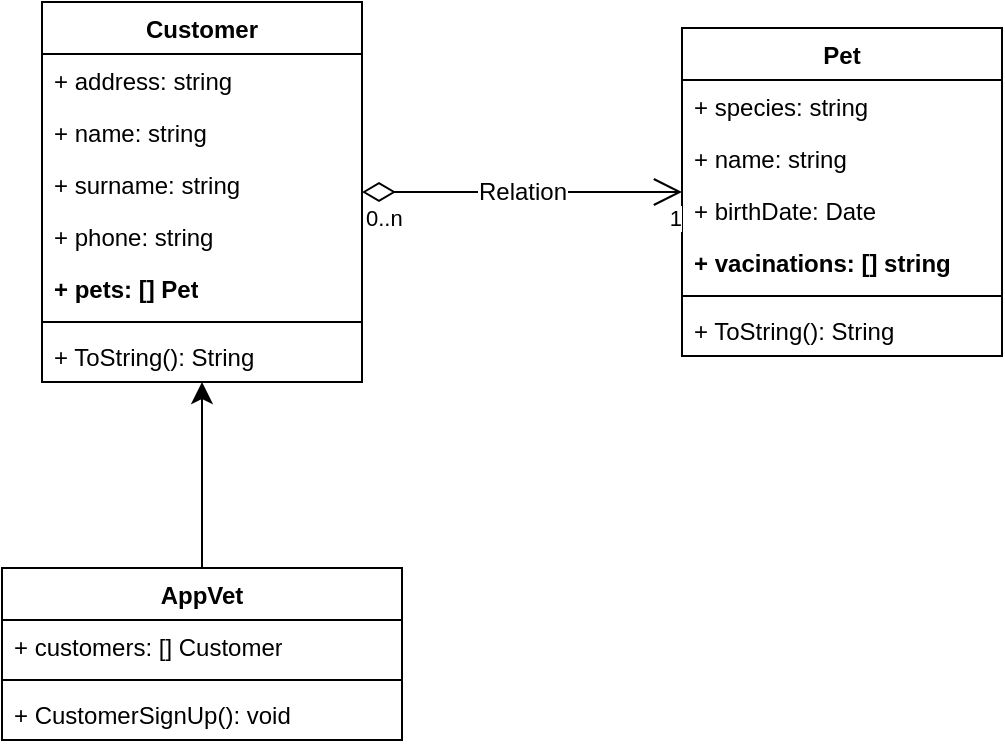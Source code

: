 <mxfile version="24.2.2" type="device">
  <diagram name="Página-1" id="PVMr7gct1EBBjVA4wugc">
    <mxGraphModel dx="1293" dy="949" grid="1" gridSize="10" guides="1" tooltips="1" connect="1" arrows="1" fold="1" page="0" pageScale="1" pageWidth="827" pageHeight="1169" math="0" shadow="0">
      <root>
        <mxCell id="0" />
        <mxCell id="1" parent="0" />
        <mxCell id="H-yORNfkl_YR_RMEqHPc-1" value="Customer" style="swimlane;fontStyle=1;align=center;verticalAlign=top;childLayout=stackLayout;horizontal=1;startSize=26;horizontalStack=0;resizeParent=1;resizeParentMax=0;resizeLast=0;collapsible=1;marginBottom=0;whiteSpace=wrap;html=1;fontSize=12;" vertex="1" parent="1">
          <mxGeometry x="-220" y="-43" width="160" height="190" as="geometry" />
        </mxCell>
        <mxCell id="H-yORNfkl_YR_RMEqHPc-2" value="+ address: string" style="text;strokeColor=none;fillColor=none;align=left;verticalAlign=top;spacingLeft=4;spacingRight=4;overflow=hidden;rotatable=0;points=[[0,0.5],[1,0.5]];portConstraint=eastwest;whiteSpace=wrap;html=1;" vertex="1" parent="H-yORNfkl_YR_RMEqHPc-1">
          <mxGeometry y="26" width="160" height="26" as="geometry" />
        </mxCell>
        <mxCell id="H-yORNfkl_YR_RMEqHPc-11" value="+ name: string" style="text;strokeColor=none;fillColor=none;align=left;verticalAlign=top;spacingLeft=4;spacingRight=4;overflow=hidden;rotatable=0;points=[[0,0.5],[1,0.5]];portConstraint=eastwest;whiteSpace=wrap;html=1;" vertex="1" parent="H-yORNfkl_YR_RMEqHPc-1">
          <mxGeometry y="52" width="160" height="26" as="geometry" />
        </mxCell>
        <mxCell id="H-yORNfkl_YR_RMEqHPc-10" value="+ surname: string" style="text;strokeColor=none;fillColor=none;align=left;verticalAlign=top;spacingLeft=4;spacingRight=4;overflow=hidden;rotatable=0;points=[[0,0.5],[1,0.5]];portConstraint=eastwest;whiteSpace=wrap;html=1;" vertex="1" parent="H-yORNfkl_YR_RMEqHPc-1">
          <mxGeometry y="78" width="160" height="26" as="geometry" />
        </mxCell>
        <mxCell id="H-yORNfkl_YR_RMEqHPc-26" value="+ phone: string" style="text;strokeColor=none;fillColor=none;align=left;verticalAlign=top;spacingLeft=4;spacingRight=4;overflow=hidden;rotatable=0;points=[[0,0.5],[1,0.5]];portConstraint=eastwest;whiteSpace=wrap;html=1;" vertex="1" parent="H-yORNfkl_YR_RMEqHPc-1">
          <mxGeometry y="104" width="160" height="26" as="geometry" />
        </mxCell>
        <mxCell id="H-yORNfkl_YR_RMEqHPc-9" value="+ pets: [] Pet" style="text;strokeColor=none;fillColor=none;align=left;verticalAlign=top;spacingLeft=4;spacingRight=4;overflow=hidden;rotatable=0;points=[[0,0.5],[1,0.5]];portConstraint=eastwest;whiteSpace=wrap;html=1;fontStyle=1" vertex="1" parent="H-yORNfkl_YR_RMEqHPc-1">
          <mxGeometry y="130" width="160" height="26" as="geometry" />
        </mxCell>
        <mxCell id="H-yORNfkl_YR_RMEqHPc-3" value="" style="line;strokeWidth=1;fillColor=none;align=left;verticalAlign=middle;spacingTop=-1;spacingLeft=3;spacingRight=3;rotatable=0;labelPosition=right;points=[];portConstraint=eastwest;strokeColor=inherit;" vertex="1" parent="H-yORNfkl_YR_RMEqHPc-1">
          <mxGeometry y="156" width="160" height="8" as="geometry" />
        </mxCell>
        <mxCell id="H-yORNfkl_YR_RMEqHPc-27" value="+ ToString(): String" style="text;strokeColor=none;fillColor=none;align=left;verticalAlign=top;spacingLeft=4;spacingRight=4;overflow=hidden;rotatable=0;points=[[0,0.5],[1,0.5]];portConstraint=eastwest;whiteSpace=wrap;html=1;" vertex="1" parent="H-yORNfkl_YR_RMEqHPc-1">
          <mxGeometry y="164" width="160" height="26" as="geometry" />
        </mxCell>
        <mxCell id="H-yORNfkl_YR_RMEqHPc-5" value="Pet" style="swimlane;fontStyle=1;align=center;verticalAlign=top;childLayout=stackLayout;horizontal=1;startSize=26;horizontalStack=0;resizeParent=1;resizeParentMax=0;resizeLast=0;collapsible=1;marginBottom=0;whiteSpace=wrap;html=1;fontSize=12;" vertex="1" parent="1">
          <mxGeometry x="100" y="-30" width="160" height="164" as="geometry" />
        </mxCell>
        <mxCell id="H-yORNfkl_YR_RMEqHPc-6" value="+ species: string" style="text;strokeColor=none;fillColor=none;align=left;verticalAlign=top;spacingLeft=4;spacingRight=4;overflow=hidden;rotatable=0;points=[[0,0.5],[1,0.5]];portConstraint=eastwest;whiteSpace=wrap;html=1;" vertex="1" parent="H-yORNfkl_YR_RMEqHPc-5">
          <mxGeometry y="26" width="160" height="26" as="geometry" />
        </mxCell>
        <mxCell id="H-yORNfkl_YR_RMEqHPc-13" value="+ name: string" style="text;strokeColor=none;fillColor=none;align=left;verticalAlign=top;spacingLeft=4;spacingRight=4;overflow=hidden;rotatable=0;points=[[0,0.5],[1,0.5]];portConstraint=eastwest;whiteSpace=wrap;html=1;" vertex="1" parent="H-yORNfkl_YR_RMEqHPc-5">
          <mxGeometry y="52" width="160" height="26" as="geometry" />
        </mxCell>
        <mxCell id="H-yORNfkl_YR_RMEqHPc-12" value="+ birthDate: Date" style="text;strokeColor=none;fillColor=none;align=left;verticalAlign=top;spacingLeft=4;spacingRight=4;overflow=hidden;rotatable=0;points=[[0,0.5],[1,0.5]];portConstraint=eastwest;whiteSpace=wrap;html=1;" vertex="1" parent="H-yORNfkl_YR_RMEqHPc-5">
          <mxGeometry y="78" width="160" height="26" as="geometry" />
        </mxCell>
        <mxCell id="H-yORNfkl_YR_RMEqHPc-14" value="+ vacinations: [] string" style="text;strokeColor=none;fillColor=none;align=left;verticalAlign=top;spacingLeft=4;spacingRight=4;overflow=hidden;rotatable=0;points=[[0,0.5],[1,0.5]];portConstraint=eastwest;whiteSpace=wrap;html=1;fontStyle=1" vertex="1" parent="H-yORNfkl_YR_RMEqHPc-5">
          <mxGeometry y="104" width="160" height="26" as="geometry" />
        </mxCell>
        <mxCell id="H-yORNfkl_YR_RMEqHPc-7" value="" style="line;strokeWidth=1;fillColor=none;align=left;verticalAlign=middle;spacingTop=-1;spacingLeft=3;spacingRight=3;rotatable=0;labelPosition=right;points=[];portConstraint=eastwest;strokeColor=inherit;" vertex="1" parent="H-yORNfkl_YR_RMEqHPc-5">
          <mxGeometry y="130" width="160" height="8" as="geometry" />
        </mxCell>
        <mxCell id="H-yORNfkl_YR_RMEqHPc-8" value="+ ToString(): String" style="text;strokeColor=none;fillColor=none;align=left;verticalAlign=top;spacingLeft=4;spacingRight=4;overflow=hidden;rotatable=0;points=[[0,0.5],[1,0.5]];portConstraint=eastwest;whiteSpace=wrap;html=1;" vertex="1" parent="H-yORNfkl_YR_RMEqHPc-5">
          <mxGeometry y="138" width="160" height="26" as="geometry" />
        </mxCell>
        <mxCell id="H-yORNfkl_YR_RMEqHPc-20" value="Relation" style="endArrow=open;html=1;endSize=12;startArrow=diamondThin;startSize=14;startFill=0;edgeStyle=orthogonalEdgeStyle;rounded=0;fontSize=12;curved=1;" edge="1" parent="1" source="H-yORNfkl_YR_RMEqHPc-1" target="H-yORNfkl_YR_RMEqHPc-5">
          <mxGeometry relative="1" as="geometry">
            <mxPoint x="-60" y="140" as="sourcePoint" />
            <mxPoint x="100" y="140" as="targetPoint" />
          </mxGeometry>
        </mxCell>
        <mxCell id="H-yORNfkl_YR_RMEqHPc-21" value="0..n" style="edgeLabel;resizable=0;html=1;align=left;verticalAlign=top;" connectable="0" vertex="1" parent="H-yORNfkl_YR_RMEqHPc-20">
          <mxGeometry x="-1" relative="1" as="geometry" />
        </mxCell>
        <mxCell id="H-yORNfkl_YR_RMEqHPc-22" value="1" style="edgeLabel;resizable=0;html=1;align=right;verticalAlign=top;" connectable="0" vertex="1" parent="H-yORNfkl_YR_RMEqHPc-20">
          <mxGeometry x="1" relative="1" as="geometry" />
        </mxCell>
        <mxCell id="H-yORNfkl_YR_RMEqHPc-38" style="edgeStyle=none;curved=1;rounded=0;orthogonalLoop=1;jettySize=auto;html=1;fontSize=12;startSize=8;endSize=8;" edge="1" parent="1" source="H-yORNfkl_YR_RMEqHPc-33" target="H-yORNfkl_YR_RMEqHPc-1">
          <mxGeometry relative="1" as="geometry" />
        </mxCell>
        <mxCell id="H-yORNfkl_YR_RMEqHPc-33" value="AppVet" style="swimlane;fontStyle=1;align=center;verticalAlign=top;childLayout=stackLayout;horizontal=1;startSize=26;horizontalStack=0;resizeParent=1;resizeParentMax=0;resizeLast=0;collapsible=1;marginBottom=0;whiteSpace=wrap;html=1;" vertex="1" parent="1">
          <mxGeometry x="-240" y="240" width="200" height="86" as="geometry" />
        </mxCell>
        <mxCell id="H-yORNfkl_YR_RMEqHPc-34" value="+ customers: [] Customer" style="text;strokeColor=none;fillColor=none;align=left;verticalAlign=top;spacingLeft=4;spacingRight=4;overflow=hidden;rotatable=0;points=[[0,0.5],[1,0.5]];portConstraint=eastwest;whiteSpace=wrap;html=1;" vertex="1" parent="H-yORNfkl_YR_RMEqHPc-33">
          <mxGeometry y="26" width="200" height="26" as="geometry" />
        </mxCell>
        <mxCell id="H-yORNfkl_YR_RMEqHPc-35" value="" style="line;strokeWidth=1;fillColor=none;align=left;verticalAlign=middle;spacingTop=-1;spacingLeft=3;spacingRight=3;rotatable=0;labelPosition=right;points=[];portConstraint=eastwest;strokeColor=inherit;" vertex="1" parent="H-yORNfkl_YR_RMEqHPc-33">
          <mxGeometry y="52" width="200" height="8" as="geometry" />
        </mxCell>
        <mxCell id="H-yORNfkl_YR_RMEqHPc-36" value="+ CustomerSignUp(): void" style="text;strokeColor=none;fillColor=none;align=left;verticalAlign=top;spacingLeft=4;spacingRight=4;overflow=hidden;rotatable=0;points=[[0,0.5],[1,0.5]];portConstraint=eastwest;whiteSpace=wrap;html=1;" vertex="1" parent="H-yORNfkl_YR_RMEqHPc-33">
          <mxGeometry y="60" width="200" height="26" as="geometry" />
        </mxCell>
      </root>
    </mxGraphModel>
  </diagram>
</mxfile>
